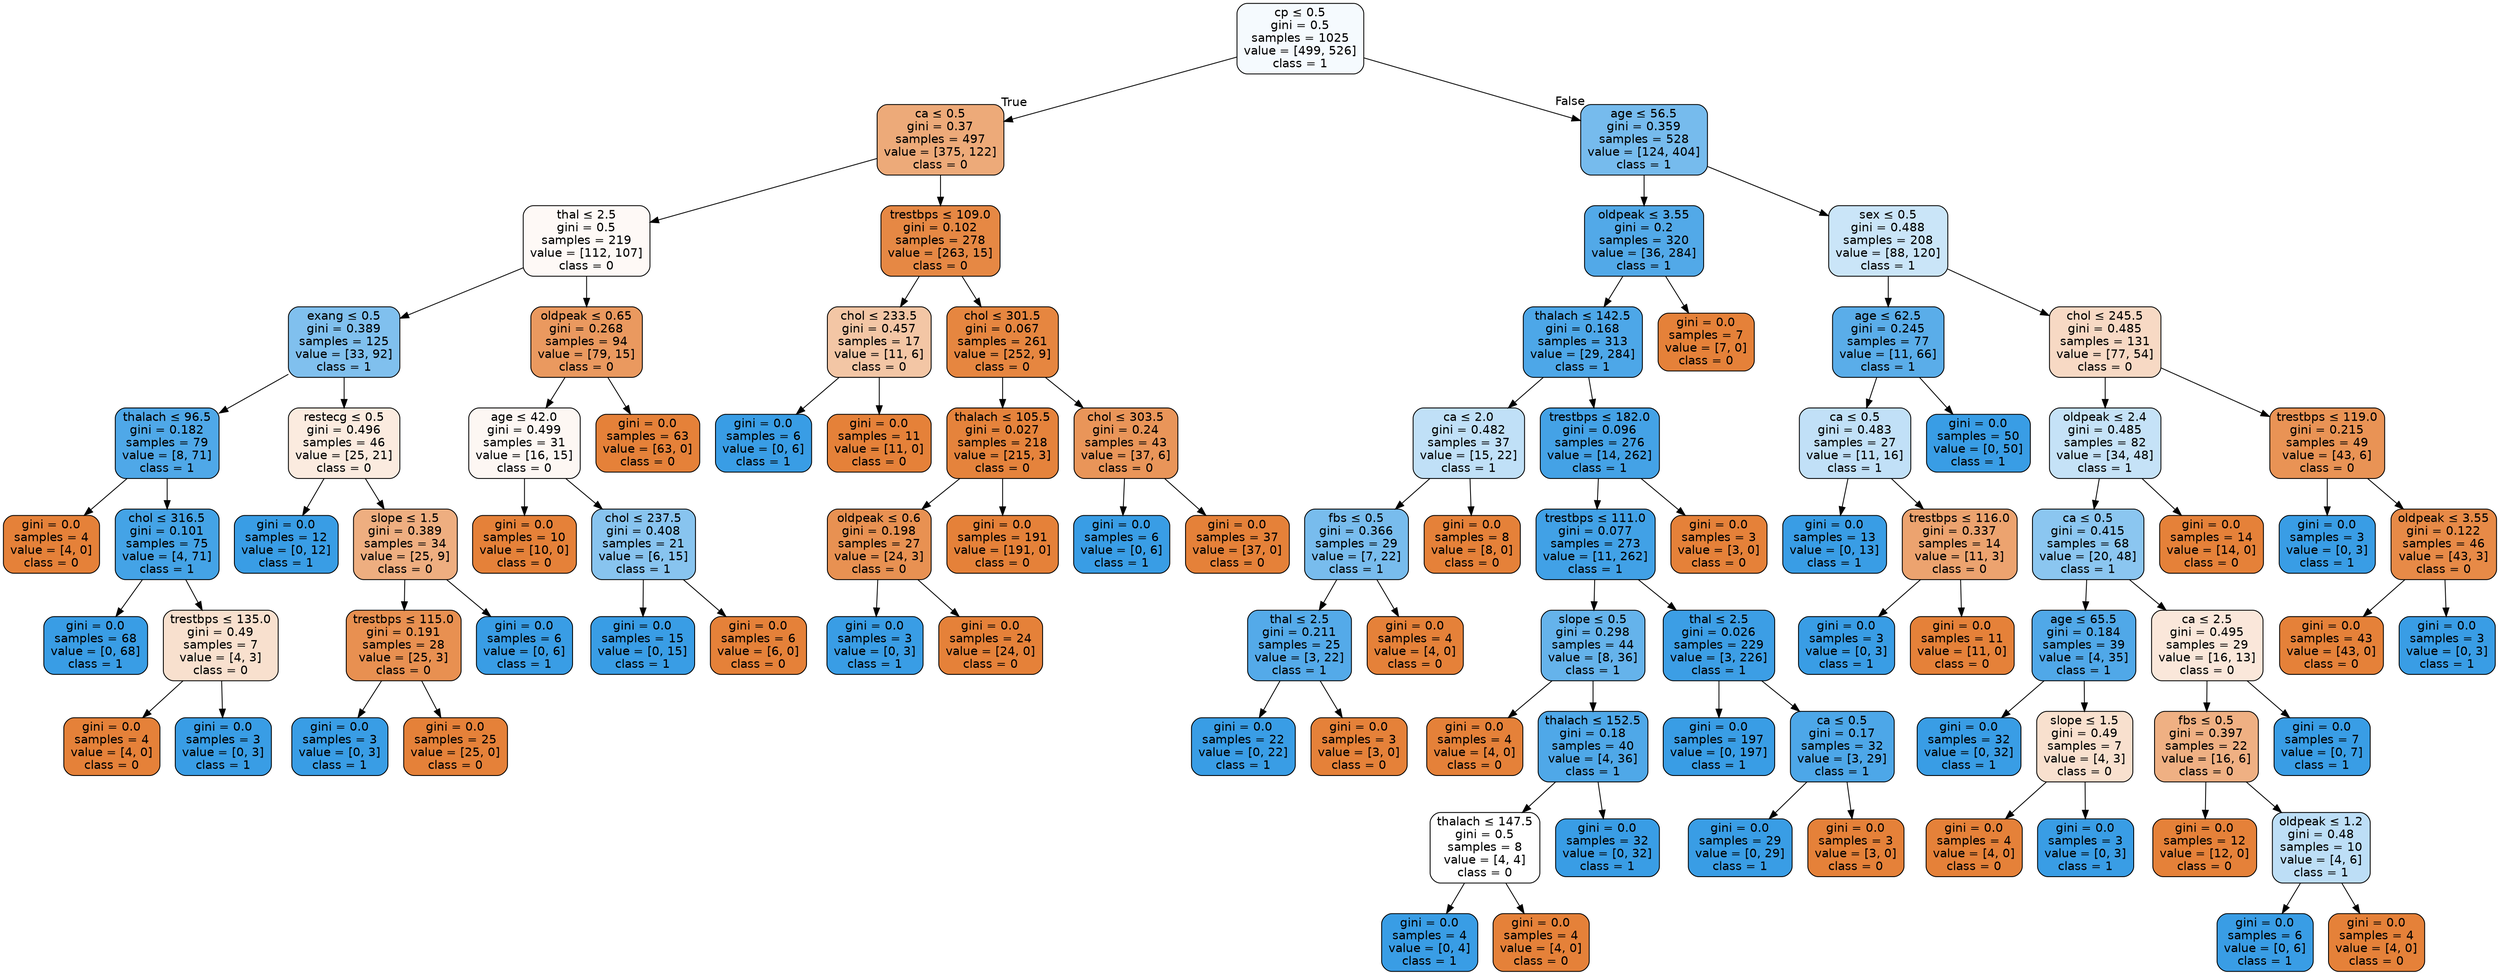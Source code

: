 digraph Tree {
node [shape=box, style="filled, rounded", color="black", fontname="helvetica"] ;
edge [fontname="helvetica"] ;
0 [label=<cp &le; 0.5<br/>gini = 0.5<br/>samples = 1025<br/>value = [499, 526]<br/>class = 1>, fillcolor="#f5fafe"] ;
1 [label=<ca &le; 0.5<br/>gini = 0.37<br/>samples = 497<br/>value = [375, 122]<br/>class = 0>, fillcolor="#edaa79"] ;
0 -> 1 [labeldistance=2.5, labelangle=45, headlabel="True"] ;
2 [label=<thal &le; 2.5<br/>gini = 0.5<br/>samples = 219<br/>value = [112, 107]<br/>class = 0>, fillcolor="#fef9f6"] ;
1 -> 2 ;
3 [label=<exang &le; 0.5<br/>gini = 0.389<br/>samples = 125<br/>value = [33, 92]<br/>class = 1>, fillcolor="#80c0ee"] ;
2 -> 3 ;
4 [label=<thalach &le; 96.5<br/>gini = 0.182<br/>samples = 79<br/>value = [8, 71]<br/>class = 1>, fillcolor="#4fa8e8"] ;
3 -> 4 ;
5 [label=<gini = 0.0<br/>samples = 4<br/>value = [4, 0]<br/>class = 0>, fillcolor="#e58139"] ;
4 -> 5 ;
6 [label=<chol &le; 316.5<br/>gini = 0.101<br/>samples = 75<br/>value = [4, 71]<br/>class = 1>, fillcolor="#44a3e6"] ;
4 -> 6 ;
7 [label=<gini = 0.0<br/>samples = 68<br/>value = [0, 68]<br/>class = 1>, fillcolor="#399de5"] ;
6 -> 7 ;
8 [label=<trestbps &le; 135.0<br/>gini = 0.49<br/>samples = 7<br/>value = [4, 3]<br/>class = 0>, fillcolor="#f8e0ce"] ;
6 -> 8 ;
9 [label=<gini = 0.0<br/>samples = 4<br/>value = [4, 0]<br/>class = 0>, fillcolor="#e58139"] ;
8 -> 9 ;
10 [label=<gini = 0.0<br/>samples = 3<br/>value = [0, 3]<br/>class = 1>, fillcolor="#399de5"] ;
8 -> 10 ;
11 [label=<restecg &le; 0.5<br/>gini = 0.496<br/>samples = 46<br/>value = [25, 21]<br/>class = 0>, fillcolor="#fbebdf"] ;
3 -> 11 ;
12 [label=<gini = 0.0<br/>samples = 12<br/>value = [0, 12]<br/>class = 1>, fillcolor="#399de5"] ;
11 -> 12 ;
13 [label=<slope &le; 1.5<br/>gini = 0.389<br/>samples = 34<br/>value = [25, 9]<br/>class = 0>, fillcolor="#eeae80"] ;
11 -> 13 ;
14 [label=<trestbps &le; 115.0<br/>gini = 0.191<br/>samples = 28<br/>value = [25, 3]<br/>class = 0>, fillcolor="#e89051"] ;
13 -> 14 ;
15 [label=<gini = 0.0<br/>samples = 3<br/>value = [0, 3]<br/>class = 1>, fillcolor="#399de5"] ;
14 -> 15 ;
16 [label=<gini = 0.0<br/>samples = 25<br/>value = [25, 0]<br/>class = 0>, fillcolor="#e58139"] ;
14 -> 16 ;
17 [label=<gini = 0.0<br/>samples = 6<br/>value = [0, 6]<br/>class = 1>, fillcolor="#399de5"] ;
13 -> 17 ;
18 [label=<oldpeak &le; 0.65<br/>gini = 0.268<br/>samples = 94<br/>value = [79, 15]<br/>class = 0>, fillcolor="#ea995f"] ;
2 -> 18 ;
19 [label=<age &le; 42.0<br/>gini = 0.499<br/>samples = 31<br/>value = [16, 15]<br/>class = 0>, fillcolor="#fdf7f3"] ;
18 -> 19 ;
20 [label=<gini = 0.0<br/>samples = 10<br/>value = [10, 0]<br/>class = 0>, fillcolor="#e58139"] ;
19 -> 20 ;
21 [label=<chol &le; 237.5<br/>gini = 0.408<br/>samples = 21<br/>value = [6, 15]<br/>class = 1>, fillcolor="#88c4ef"] ;
19 -> 21 ;
22 [label=<gini = 0.0<br/>samples = 15<br/>value = [0, 15]<br/>class = 1>, fillcolor="#399de5"] ;
21 -> 22 ;
23 [label=<gini = 0.0<br/>samples = 6<br/>value = [6, 0]<br/>class = 0>, fillcolor="#e58139"] ;
21 -> 23 ;
24 [label=<gini = 0.0<br/>samples = 63<br/>value = [63, 0]<br/>class = 0>, fillcolor="#e58139"] ;
18 -> 24 ;
25 [label=<trestbps &le; 109.0<br/>gini = 0.102<br/>samples = 278<br/>value = [263, 15]<br/>class = 0>, fillcolor="#e68844"] ;
1 -> 25 ;
26 [label=<chol &le; 233.5<br/>gini = 0.457<br/>samples = 17<br/>value = [11, 6]<br/>class = 0>, fillcolor="#f3c6a5"] ;
25 -> 26 ;
27 [label=<gini = 0.0<br/>samples = 6<br/>value = [0, 6]<br/>class = 1>, fillcolor="#399de5"] ;
26 -> 27 ;
28 [label=<gini = 0.0<br/>samples = 11<br/>value = [11, 0]<br/>class = 0>, fillcolor="#e58139"] ;
26 -> 28 ;
29 [label=<chol &le; 301.5<br/>gini = 0.067<br/>samples = 261<br/>value = [252, 9]<br/>class = 0>, fillcolor="#e68640"] ;
25 -> 29 ;
30 [label=<thalach &le; 105.5<br/>gini = 0.027<br/>samples = 218<br/>value = [215, 3]<br/>class = 0>, fillcolor="#e5833c"] ;
29 -> 30 ;
31 [label=<oldpeak &le; 0.6<br/>gini = 0.198<br/>samples = 27<br/>value = [24, 3]<br/>class = 0>, fillcolor="#e89152"] ;
30 -> 31 ;
32 [label=<gini = 0.0<br/>samples = 3<br/>value = [0, 3]<br/>class = 1>, fillcolor="#399de5"] ;
31 -> 32 ;
33 [label=<gini = 0.0<br/>samples = 24<br/>value = [24, 0]<br/>class = 0>, fillcolor="#e58139"] ;
31 -> 33 ;
34 [label=<gini = 0.0<br/>samples = 191<br/>value = [191, 0]<br/>class = 0>, fillcolor="#e58139"] ;
30 -> 34 ;
35 [label=<chol &le; 303.5<br/>gini = 0.24<br/>samples = 43<br/>value = [37, 6]<br/>class = 0>, fillcolor="#e99559"] ;
29 -> 35 ;
36 [label=<gini = 0.0<br/>samples = 6<br/>value = [0, 6]<br/>class = 1>, fillcolor="#399de5"] ;
35 -> 36 ;
37 [label=<gini = 0.0<br/>samples = 37<br/>value = [37, 0]<br/>class = 0>, fillcolor="#e58139"] ;
35 -> 37 ;
38 [label=<age &le; 56.5<br/>gini = 0.359<br/>samples = 528<br/>value = [124, 404]<br/>class = 1>, fillcolor="#76bbed"] ;
0 -> 38 [labeldistance=2.5, labelangle=-45, headlabel="False"] ;
39 [label=<oldpeak &le; 3.55<br/>gini = 0.2<br/>samples = 320<br/>value = [36, 284]<br/>class = 1>, fillcolor="#52a9e8"] ;
38 -> 39 ;
40 [label=<thalach &le; 142.5<br/>gini = 0.168<br/>samples = 313<br/>value = [29, 284]<br/>class = 1>, fillcolor="#4da7e8"] ;
39 -> 40 ;
41 [label=<ca &le; 2.0<br/>gini = 0.482<br/>samples = 37<br/>value = [15, 22]<br/>class = 1>, fillcolor="#c0e0f7"] ;
40 -> 41 ;
42 [label=<fbs &le; 0.5<br/>gini = 0.366<br/>samples = 29<br/>value = [7, 22]<br/>class = 1>, fillcolor="#78bced"] ;
41 -> 42 ;
43 [label=<thal &le; 2.5<br/>gini = 0.211<br/>samples = 25<br/>value = [3, 22]<br/>class = 1>, fillcolor="#54aae9"] ;
42 -> 43 ;
44 [label=<gini = 0.0<br/>samples = 22<br/>value = [0, 22]<br/>class = 1>, fillcolor="#399de5"] ;
43 -> 44 ;
45 [label=<gini = 0.0<br/>samples = 3<br/>value = [3, 0]<br/>class = 0>, fillcolor="#e58139"] ;
43 -> 45 ;
46 [label=<gini = 0.0<br/>samples = 4<br/>value = [4, 0]<br/>class = 0>, fillcolor="#e58139"] ;
42 -> 46 ;
47 [label=<gini = 0.0<br/>samples = 8<br/>value = [8, 0]<br/>class = 0>, fillcolor="#e58139"] ;
41 -> 47 ;
48 [label=<trestbps &le; 182.0<br/>gini = 0.096<br/>samples = 276<br/>value = [14, 262]<br/>class = 1>, fillcolor="#44a2e6"] ;
40 -> 48 ;
49 [label=<trestbps &le; 111.0<br/>gini = 0.077<br/>samples = 273<br/>value = [11, 262]<br/>class = 1>, fillcolor="#41a1e6"] ;
48 -> 49 ;
50 [label=<slope &le; 0.5<br/>gini = 0.298<br/>samples = 44<br/>value = [8, 36]<br/>class = 1>, fillcolor="#65b3eb"] ;
49 -> 50 ;
51 [label=<gini = 0.0<br/>samples = 4<br/>value = [4, 0]<br/>class = 0>, fillcolor="#e58139"] ;
50 -> 51 ;
52 [label=<thalach &le; 152.5<br/>gini = 0.18<br/>samples = 40<br/>value = [4, 36]<br/>class = 1>, fillcolor="#4fa8e8"] ;
50 -> 52 ;
53 [label=<thalach &le; 147.5<br/>gini = 0.5<br/>samples = 8<br/>value = [4, 4]<br/>class = 0>, fillcolor="#ffffff"] ;
52 -> 53 ;
54 [label=<gini = 0.0<br/>samples = 4<br/>value = [0, 4]<br/>class = 1>, fillcolor="#399de5"] ;
53 -> 54 ;
55 [label=<gini = 0.0<br/>samples = 4<br/>value = [4, 0]<br/>class = 0>, fillcolor="#e58139"] ;
53 -> 55 ;
56 [label=<gini = 0.0<br/>samples = 32<br/>value = [0, 32]<br/>class = 1>, fillcolor="#399de5"] ;
52 -> 56 ;
57 [label=<thal &le; 2.5<br/>gini = 0.026<br/>samples = 229<br/>value = [3, 226]<br/>class = 1>, fillcolor="#3c9ee5"] ;
49 -> 57 ;
58 [label=<gini = 0.0<br/>samples = 197<br/>value = [0, 197]<br/>class = 1>, fillcolor="#399de5"] ;
57 -> 58 ;
59 [label=<ca &le; 0.5<br/>gini = 0.17<br/>samples = 32<br/>value = [3, 29]<br/>class = 1>, fillcolor="#4da7e8"] ;
57 -> 59 ;
60 [label=<gini = 0.0<br/>samples = 29<br/>value = [0, 29]<br/>class = 1>, fillcolor="#399de5"] ;
59 -> 60 ;
61 [label=<gini = 0.0<br/>samples = 3<br/>value = [3, 0]<br/>class = 0>, fillcolor="#e58139"] ;
59 -> 61 ;
62 [label=<gini = 0.0<br/>samples = 3<br/>value = [3, 0]<br/>class = 0>, fillcolor="#e58139"] ;
48 -> 62 ;
63 [label=<gini = 0.0<br/>samples = 7<br/>value = [7, 0]<br/>class = 0>, fillcolor="#e58139"] ;
39 -> 63 ;
64 [label=<sex &le; 0.5<br/>gini = 0.488<br/>samples = 208<br/>value = [88, 120]<br/>class = 1>, fillcolor="#cae5f8"] ;
38 -> 64 ;
65 [label=<age &le; 62.5<br/>gini = 0.245<br/>samples = 77<br/>value = [11, 66]<br/>class = 1>, fillcolor="#5aade9"] ;
64 -> 65 ;
66 [label=<ca &le; 0.5<br/>gini = 0.483<br/>samples = 27<br/>value = [11, 16]<br/>class = 1>, fillcolor="#c1e0f7"] ;
65 -> 66 ;
67 [label=<gini = 0.0<br/>samples = 13<br/>value = [0, 13]<br/>class = 1>, fillcolor="#399de5"] ;
66 -> 67 ;
68 [label=<trestbps &le; 116.0<br/>gini = 0.337<br/>samples = 14<br/>value = [11, 3]<br/>class = 0>, fillcolor="#eca36f"] ;
66 -> 68 ;
69 [label=<gini = 0.0<br/>samples = 3<br/>value = [0, 3]<br/>class = 1>, fillcolor="#399de5"] ;
68 -> 69 ;
70 [label=<gini = 0.0<br/>samples = 11<br/>value = [11, 0]<br/>class = 0>, fillcolor="#e58139"] ;
68 -> 70 ;
71 [label=<gini = 0.0<br/>samples = 50<br/>value = [0, 50]<br/>class = 1>, fillcolor="#399de5"] ;
65 -> 71 ;
72 [label=<chol &le; 245.5<br/>gini = 0.485<br/>samples = 131<br/>value = [77, 54]<br/>class = 0>, fillcolor="#f7d9c4"] ;
64 -> 72 ;
73 [label=<oldpeak &le; 2.4<br/>gini = 0.485<br/>samples = 82<br/>value = [34, 48]<br/>class = 1>, fillcolor="#c5e2f7"] ;
72 -> 73 ;
74 [label=<ca &le; 0.5<br/>gini = 0.415<br/>samples = 68<br/>value = [20, 48]<br/>class = 1>, fillcolor="#8bc6f0"] ;
73 -> 74 ;
75 [label=<age &le; 65.5<br/>gini = 0.184<br/>samples = 39<br/>value = [4, 35]<br/>class = 1>, fillcolor="#50a8e8"] ;
74 -> 75 ;
76 [label=<gini = 0.0<br/>samples = 32<br/>value = [0, 32]<br/>class = 1>, fillcolor="#399de5"] ;
75 -> 76 ;
77 [label=<slope &le; 1.5<br/>gini = 0.49<br/>samples = 7<br/>value = [4, 3]<br/>class = 0>, fillcolor="#f8e0ce"] ;
75 -> 77 ;
78 [label=<gini = 0.0<br/>samples = 4<br/>value = [4, 0]<br/>class = 0>, fillcolor="#e58139"] ;
77 -> 78 ;
79 [label=<gini = 0.0<br/>samples = 3<br/>value = [0, 3]<br/>class = 1>, fillcolor="#399de5"] ;
77 -> 79 ;
80 [label=<ca &le; 2.5<br/>gini = 0.495<br/>samples = 29<br/>value = [16, 13]<br/>class = 0>, fillcolor="#fae7da"] ;
74 -> 80 ;
81 [label=<fbs &le; 0.5<br/>gini = 0.397<br/>samples = 22<br/>value = [16, 6]<br/>class = 0>, fillcolor="#efb083"] ;
80 -> 81 ;
82 [label=<gini = 0.0<br/>samples = 12<br/>value = [12, 0]<br/>class = 0>, fillcolor="#e58139"] ;
81 -> 82 ;
83 [label=<oldpeak &le; 1.2<br/>gini = 0.48<br/>samples = 10<br/>value = [4, 6]<br/>class = 1>, fillcolor="#bddef6"] ;
81 -> 83 ;
84 [label=<gini = 0.0<br/>samples = 6<br/>value = [0, 6]<br/>class = 1>, fillcolor="#399de5"] ;
83 -> 84 ;
85 [label=<gini = 0.0<br/>samples = 4<br/>value = [4, 0]<br/>class = 0>, fillcolor="#e58139"] ;
83 -> 85 ;
86 [label=<gini = 0.0<br/>samples = 7<br/>value = [0, 7]<br/>class = 1>, fillcolor="#399de5"] ;
80 -> 86 ;
87 [label=<gini = 0.0<br/>samples = 14<br/>value = [14, 0]<br/>class = 0>, fillcolor="#e58139"] ;
73 -> 87 ;
88 [label=<trestbps &le; 119.0<br/>gini = 0.215<br/>samples = 49<br/>value = [43, 6]<br/>class = 0>, fillcolor="#e99355"] ;
72 -> 88 ;
89 [label=<gini = 0.0<br/>samples = 3<br/>value = [0, 3]<br/>class = 1>, fillcolor="#399de5"] ;
88 -> 89 ;
90 [label=<oldpeak &le; 3.55<br/>gini = 0.122<br/>samples = 46<br/>value = [43, 3]<br/>class = 0>, fillcolor="#e78a47"] ;
88 -> 90 ;
91 [label=<gini = 0.0<br/>samples = 43<br/>value = [43, 0]<br/>class = 0>, fillcolor="#e58139"] ;
90 -> 91 ;
92 [label=<gini = 0.0<br/>samples = 3<br/>value = [0, 3]<br/>class = 1>, fillcolor="#399de5"] ;
90 -> 92 ;
}